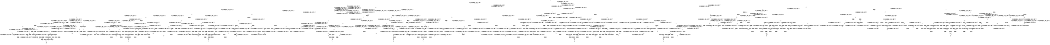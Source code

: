 digraph BCG {
size = "7, 10.5";
center = TRUE;
node [shape = circle];
0 [peripheries = 2];
0 -> 1 [label = "EX !0 !ATOMIC_EXCH_BRANCH (1, +1, TRUE, +0, 2, TRUE) !{}"];
0 -> 2 [label = "EX !2 !ATOMIC_EXCH_BRANCH (1, +0, FALSE, +0, 1, TRUE) !{}"];
0 -> 3 [label = "EX !1 !ATOMIC_EXCH_BRANCH (1, +0, TRUE, +0, 1, TRUE) !{}"];
1 -> 4 [label = "EX !2 !ATOMIC_EXCH_BRANCH (1, +0, FALSE, +0, 1, FALSE) !{0}"];
1 -> 5 [label = "EX !1 !ATOMIC_EXCH_BRANCH (1, +0, TRUE, +0, 1, FALSE) !{0}"];
1 -> 6 [label = "TERMINATE !0"];
2 -> 7 [label = "EX !2 !ATOMIC_EXCH_BRANCH (1, +0, FALSE, +0, 1, TRUE) !{0, 1, 2}"];
2 -> 8 [label = "EX !0 !ATOMIC_EXCH_BRANCH (1, +1, TRUE, +0, 2, TRUE) !{0, 1, 2}"];
2 -> 9 [label = "EX !1 !ATOMIC_EXCH_BRANCH (1, +0, TRUE, +0, 1, TRUE) !{0, 1, 2}"];
2 -> 10 [label = "EX !0 !ATOMIC_EXCH_BRANCH (1, +1, TRUE, +0, 2, TRUE) !{0, 1, 2}"];
3 -> 11 [label = "EX !1 !ATOMIC_EXCH_BRANCH (1, +0, TRUE, +0, 1, TRUE) !{0, 1}"];
3 -> 12 [label = "EX !0 !ATOMIC_EXCH_BRANCH (1, +1, TRUE, +0, 2, TRUE) !{0, 1}"];
3 -> 13 [label = "EX !2 !ATOMIC_EXCH_BRANCH (1, +0, FALSE, +0, 1, TRUE) !{0, 1}"];
3 -> 14 [label = "EX !0 !ATOMIC_EXCH_BRANCH (1, +1, TRUE, +0, 2, TRUE) !{0, 1}"];
4 -> 15 [label = "EX !1 !ATOMIC_EXCH_BRANCH (1, +0, TRUE, +0, 1, FALSE) !{0, 1, 2}"];
4 -> 16 [label = "TERMINATE !0"];
4 -> 17 [label = "TERMINATE !2"];
5 -> 18 [label = "EX !1 !ATOMIC_EXCH_BRANCH (1, +1, TRUE, +0, 3, TRUE) !{0, 1}"];
5 -> 19 [label = "EX !2 !ATOMIC_EXCH_BRANCH (1, +0, FALSE, +0, 1, TRUE) !{0, 1}"];
5 -> 20 [label = "TERMINATE !0"];
6 -> 21 [label = "EX !2 !ATOMIC_EXCH_BRANCH (1, +0, FALSE, +0, 1, FALSE) !{}"];
6 -> 22 [label = "EX !1 !ATOMIC_EXCH_BRANCH (1, +0, TRUE, +0, 1, FALSE) !{}"];
7 -> 7 [label = "EX !2 !ATOMIC_EXCH_BRANCH (1, +0, FALSE, +0, 1, TRUE) !{0, 1, 2}"];
7 -> 8 [label = "EX !0 !ATOMIC_EXCH_BRANCH (1, +1, TRUE, +0, 2, TRUE) !{0, 1, 2}"];
7 -> 9 [label = "EX !1 !ATOMIC_EXCH_BRANCH (1, +0, TRUE, +0, 1, TRUE) !{0, 1, 2}"];
7 -> 10 [label = "EX !0 !ATOMIC_EXCH_BRANCH (1, +1, TRUE, +0, 2, TRUE) !{0, 1, 2}"];
8 -> 23 [label = "EX !2 !ATOMIC_EXCH_BRANCH (1, +0, FALSE, +0, 1, FALSE) !{0, 1, 2}"];
8 -> 24 [label = "EX !1 !ATOMIC_EXCH_BRANCH (1, +0, TRUE, +0, 1, FALSE) !{0, 1, 2}"];
8 -> 25 [label = "TERMINATE !0"];
9 -> 9 [label = "EX !1 !ATOMIC_EXCH_BRANCH (1, +0, TRUE, +0, 1, TRUE) !{0, 1, 2}"];
9 -> 26 [label = "EX !2 !ATOMIC_EXCH_BRANCH (1, +0, FALSE, +0, 1, TRUE) !{0, 1, 2}"];
9 -> 27 [label = "EX !0 !ATOMIC_EXCH_BRANCH (1, +1, TRUE, +0, 2, TRUE) !{0, 1, 2}"];
9 -> 28 [label = "EX !0 !ATOMIC_EXCH_BRANCH (1, +1, TRUE, +0, 2, TRUE) !{0, 1, 2}"];
10 -> 29 [label = "EX !1 !ATOMIC_EXCH_BRANCH (1, +0, TRUE, +0, 1, FALSE) !{0, 1, 2}"];
10 -> 30 [label = "EX !2 !ATOMIC_EXCH_BRANCH (1, +0, FALSE, +0, 1, FALSE) !{0, 1, 2}"];
10 -> 31 [label = "EX !1 !ATOMIC_EXCH_BRANCH (1, +0, TRUE, +0, 1, FALSE) !{0, 1, 2}"];
10 -> 32 [label = "TERMINATE !0"];
11 -> 11 [label = "EX !1 !ATOMIC_EXCH_BRANCH (1, +0, TRUE, +0, 1, TRUE) !{0, 1}"];
11 -> 12 [label = "EX !0 !ATOMIC_EXCH_BRANCH (1, +1, TRUE, +0, 2, TRUE) !{0, 1}"];
11 -> 13 [label = "EX !2 !ATOMIC_EXCH_BRANCH (1, +0, FALSE, +0, 1, TRUE) !{0, 1}"];
11 -> 14 [label = "EX !0 !ATOMIC_EXCH_BRANCH (1, +1, TRUE, +0, 2, TRUE) !{0, 1}"];
12 -> 33 [label = "EX !1 !ATOMIC_EXCH_BRANCH (1, +0, TRUE, +0, 1, FALSE) !{0, 1}"];
12 -> 34 [label = "EX !2 !ATOMIC_EXCH_BRANCH (1, +0, FALSE, +0, 1, FALSE) !{0, 1}"];
12 -> 35 [label = "TERMINATE !0"];
13 -> 9 [label = "EX !1 !ATOMIC_EXCH_BRANCH (1, +0, TRUE, +0, 1, TRUE) !{0, 1, 2}"];
13 -> 26 [label = "EX !2 !ATOMIC_EXCH_BRANCH (1, +0, FALSE, +0, 1, TRUE) !{0, 1, 2}"];
13 -> 27 [label = "EX !0 !ATOMIC_EXCH_BRANCH (1, +1, TRUE, +0, 2, TRUE) !{0, 1, 2}"];
13 -> 28 [label = "EX !0 !ATOMIC_EXCH_BRANCH (1, +1, TRUE, +0, 2, TRUE) !{0, 1, 2}"];
14 -> 36 [label = "EX !1 !ATOMIC_EXCH_BRANCH (1, +0, TRUE, +0, 1, FALSE) !{0, 1}"];
14 -> 37 [label = "EX !1 !ATOMIC_EXCH_BRANCH (1, +0, TRUE, +0, 1, FALSE) !{0, 1}"];
14 -> 38 [label = "EX !2 !ATOMIC_EXCH_BRANCH (1, +0, FALSE, +0, 1, FALSE) !{0, 1}"];
14 -> 39 [label = "TERMINATE !0"];
15 -> 40 [label = "EX !1 !ATOMIC_EXCH_BRANCH (1, +1, TRUE, +0, 3, TRUE) !{0, 1, 2}"];
15 -> 41 [label = "TERMINATE !0"];
15 -> 42 [label = "TERMINATE !2"];
16 -> 43 [label = "EX !1 !ATOMIC_EXCH_BRANCH (1, +0, TRUE, +0, 1, FALSE) !{1, 2}"];
16 -> 44 [label = "TERMINATE !2"];
16 -> 45 [label = "EX !1 !ATOMIC_EXCH_BRANCH (1, +0, TRUE, +0, 1, FALSE) !{1, 2}"];
17 -> 46 [label = "EX !1 !ATOMIC_EXCH_BRANCH (1, +0, TRUE, +0, 1, FALSE) !{0, 1}"];
17 -> 44 [label = "TERMINATE !0"];
18 -> 47 [label = "EX !2 !ATOMIC_EXCH_BRANCH (1, +0, FALSE, +0, 1, FALSE) !{0, 1}"];
18 -> 48 [label = "TERMINATE !0"];
18 -> 49 [label = "TERMINATE !1"];
19 -> 50 [label = "EX !1 !ATOMIC_EXCH_BRANCH (1, +1, TRUE, +0, 3, TRUE) !{0, 1, 2}"];
19 -> 51 [label = "EX !2 !ATOMIC_EXCH_BRANCH (1, +0, FALSE, +0, 1, TRUE) !{0, 1, 2}"];
19 -> 52 [label = "TERMINATE !0"];
20 -> 53 [label = "EX !1 !ATOMIC_EXCH_BRANCH (1, +1, TRUE, +0, 3, TRUE) !{1}"];
20 -> 54 [label = "EX !2 !ATOMIC_EXCH_BRANCH (1, +0, FALSE, +0, 1, TRUE) !{1}"];
20 -> 55 [label = "EX !1 !ATOMIC_EXCH_BRANCH (1, +1, TRUE, +0, 3, TRUE) !{1}"];
21 -> 43 [label = "EX !1 !ATOMIC_EXCH_BRANCH (1, +0, TRUE, +0, 1, FALSE) !{1, 2}"];
21 -> 44 [label = "TERMINATE !2"];
21 -> 45 [label = "EX !1 !ATOMIC_EXCH_BRANCH (1, +0, TRUE, +0, 1, FALSE) !{1, 2}"];
22 -> 53 [label = "EX !1 !ATOMIC_EXCH_BRANCH (1, +1, TRUE, +0, 3, TRUE) !{1}"];
22 -> 54 [label = "EX !2 !ATOMIC_EXCH_BRANCH (1, +0, FALSE, +0, 1, TRUE) !{1}"];
22 -> 55 [label = "EX !1 !ATOMIC_EXCH_BRANCH (1, +1, TRUE, +0, 3, TRUE) !{1}"];
23 -> 15 [label = "EX !1 !ATOMIC_EXCH_BRANCH (1, +0, TRUE, +0, 1, FALSE) !{0, 1, 2}"];
23 -> 16 [label = "TERMINATE !0"];
23 -> 17 [label = "TERMINATE !2"];
24 -> 50 [label = "EX !1 !ATOMIC_EXCH_BRANCH (1, +1, TRUE, +0, 3, TRUE) !{0, 1, 2}"];
24 -> 51 [label = "EX !2 !ATOMIC_EXCH_BRANCH (1, +0, FALSE, +0, 1, TRUE) !{0, 1, 2}"];
24 -> 52 [label = "TERMINATE !0"];
25 -> 56 [label = "EX !2 !ATOMIC_EXCH_BRANCH (1, +0, FALSE, +0, 1, FALSE) !{1, 2}"];
25 -> 57 [label = "EX !1 !ATOMIC_EXCH_BRANCH (1, +0, TRUE, +0, 1, FALSE) !{1, 2}"];
25 -> 58 [label = "EX !1 !ATOMIC_EXCH_BRANCH (1, +0, TRUE, +0, 1, FALSE) !{1, 2}"];
26 -> 9 [label = "EX !1 !ATOMIC_EXCH_BRANCH (1, +0, TRUE, +0, 1, TRUE) !{0, 1, 2}"];
26 -> 26 [label = "EX !2 !ATOMIC_EXCH_BRANCH (1, +0, FALSE, +0, 1, TRUE) !{0, 1, 2}"];
26 -> 27 [label = "EX !0 !ATOMIC_EXCH_BRANCH (1, +1, TRUE, +0, 2, TRUE) !{0, 1, 2}"];
26 -> 28 [label = "EX !0 !ATOMIC_EXCH_BRANCH (1, +1, TRUE, +0, 2, TRUE) !{0, 1, 2}"];
27 -> 24 [label = "EX !1 !ATOMIC_EXCH_BRANCH (1, +0, TRUE, +0, 1, FALSE) !{0, 1, 2}"];
27 -> 59 [label = "EX !2 !ATOMIC_EXCH_BRANCH (1, +0, FALSE, +0, 1, FALSE) !{0, 1, 2}"];
27 -> 60 [label = "TERMINATE !0"];
28 -> 29 [label = "EX !1 !ATOMIC_EXCH_BRANCH (1, +0, TRUE, +0, 1, FALSE) !{0, 1, 2}"];
28 -> 31 [label = "EX !1 !ATOMIC_EXCH_BRANCH (1, +0, TRUE, +0, 1, FALSE) !{0, 1, 2}"];
28 -> 61 [label = "EX !2 !ATOMIC_EXCH_BRANCH (1, +0, FALSE, +0, 1, FALSE) !{0, 1, 2}"];
28 -> 62 [label = "TERMINATE !0"];
29 -> 63 [label = "EX !2 !ATOMIC_EXCH_BRANCH (1, +0, FALSE, +0, 1, TRUE) !{0, 1, 2}"];
29 -> 64 [label = "EX !1 !ATOMIC_EXCH_BRANCH (1, +1, TRUE, +0, 3, TRUE) !{0, 1, 2}"];
29 -> 65 [label = "EX !2 !ATOMIC_EXCH_BRANCH (1, +0, FALSE, +0, 1, TRUE) !{0, 1, 2}"];
29 -> 66 [label = "TERMINATE !0"];
30 -> 67 [label = "EX !1 !ATOMIC_EXCH_BRANCH (1, +0, TRUE, +0, 1, FALSE) !{0, 1, 2}"];
30 -> 68 [label = "EX !1 !ATOMIC_EXCH_BRANCH (1, +0, TRUE, +0, 1, FALSE) !{0, 1, 2}"];
30 -> 69 [label = "TERMINATE !0"];
30 -> 70 [label = "TERMINATE !2"];
31 -> 64 [label = "EX !1 !ATOMIC_EXCH_BRANCH (1, +1, TRUE, +0, 3, TRUE) !{0, 1, 2}"];
31 -> 71 [label = "EX !1 !ATOMIC_EXCH_BRANCH (1, +1, TRUE, +0, 3, TRUE) !{0, 1, 2}"];
31 -> 72 [label = "EX !2 !ATOMIC_EXCH_BRANCH (1, +0, FALSE, +0, 1, TRUE) !{0, 1, 2}"];
31 -> 73 [label = "TERMINATE !0"];
32 -> 74 [label = "EX !2 !ATOMIC_EXCH_BRANCH (1, +0, FALSE, +0, 1, FALSE) !{1, 2}"];
32 -> 75 [label = "EX !1 !ATOMIC_EXCH_BRANCH (1, +0, TRUE, +0, 1, FALSE) !{1, 2}"];
33 -> 18 [label = "EX !1 !ATOMIC_EXCH_BRANCH (1, +1, TRUE, +0, 3, TRUE) !{0, 1}"];
33 -> 19 [label = "EX !2 !ATOMIC_EXCH_BRANCH (1, +0, FALSE, +0, 1, TRUE) !{0, 1}"];
33 -> 20 [label = "TERMINATE !0"];
34 -> 15 [label = "EX !1 !ATOMIC_EXCH_BRANCH (1, +0, TRUE, +0, 1, FALSE) !{0, 1, 2}"];
34 -> 76 [label = "TERMINATE !0"];
34 -> 77 [label = "TERMINATE !2"];
35 -> 78 [label = "EX !1 !ATOMIC_EXCH_BRANCH (1, +0, TRUE, +0, 1, FALSE) !{1}"];
35 -> 79 [label = "EX !2 !ATOMIC_EXCH_BRANCH (1, +0, FALSE, +0, 1, FALSE) !{1}"];
35 -> 80 [label = "EX !1 !ATOMIC_EXCH_BRANCH (1, +0, TRUE, +0, 1, FALSE) !{1}"];
36 -> 81 [label = "EX !1 !ATOMIC_EXCH_BRANCH (1, +1, TRUE, +0, 3, TRUE) !{0, 1}"];
36 -> 82 [label = "EX !2 !ATOMIC_EXCH_BRANCH (1, +0, FALSE, +0, 1, TRUE) !{0, 1}"];
36 -> 83 [label = "TERMINATE !0"];
37 -> 81 [label = "EX !1 !ATOMIC_EXCH_BRANCH (1, +1, TRUE, +0, 3, TRUE) !{0, 1}"];
37 -> 84 [label = "EX !1 !ATOMIC_EXCH_BRANCH (1, +1, TRUE, +0, 3, TRUE) !{0, 1}"];
37 -> 85 [label = "EX !2 !ATOMIC_EXCH_BRANCH (1, +0, FALSE, +0, 1, TRUE) !{0, 1}"];
37 -> 86 [label = "TERMINATE !0"];
38 -> 87 [label = "EX !1 !ATOMIC_EXCH_BRANCH (1, +0, TRUE, +0, 1, FALSE) !{0, 1, 2}"];
38 -> 88 [label = "TERMINATE !0"];
38 -> 89 [label = "TERMINATE !2"];
39 -> 90 [label = "EX !1 !ATOMIC_EXCH_BRANCH (1, +0, TRUE, +0, 1, FALSE) !{1}"];
39 -> 91 [label = "EX !2 !ATOMIC_EXCH_BRANCH (1, +0, FALSE, +0, 1, FALSE) !{1}"];
40 -> 92 [label = "TERMINATE !0"];
40 -> 93 [label = "TERMINATE !2"];
40 -> 94 [label = "TERMINATE !1"];
41 -> 95 [label = "EX !1 !ATOMIC_EXCH_BRANCH (1, +1, TRUE, +0, 3, TRUE) !{1, 2}"];
41 -> 96 [label = "TERMINATE !2"];
41 -> 97 [label = "EX !1 !ATOMIC_EXCH_BRANCH (1, +1, TRUE, +0, 3, TRUE) !{1, 2}"];
42 -> 98 [label = "EX !1 !ATOMIC_EXCH_BRANCH (1, +1, TRUE, +0, 3, TRUE) !{0, 1}"];
42 -> 96 [label = "TERMINATE !0"];
43 -> 95 [label = "EX !1 !ATOMIC_EXCH_BRANCH (1, +1, TRUE, +0, 3, TRUE) !{1, 2}"];
43 -> 96 [label = "TERMINATE !2"];
43 -> 97 [label = "EX !1 !ATOMIC_EXCH_BRANCH (1, +1, TRUE, +0, 3, TRUE) !{1, 2}"];
44 -> 99 [label = "EX !1 !ATOMIC_EXCH_BRANCH (1, +0, TRUE, +0, 1, FALSE) !{1}"];
44 -> 100 [label = "EX !1 !ATOMIC_EXCH_BRANCH (1, +0, TRUE, +0, 1, FALSE) !{1}"];
45 -> 97 [label = "EX !1 !ATOMIC_EXCH_BRANCH (1, +1, TRUE, +0, 3, TRUE) !{1, 2}"];
45 -> 101 [label = "TERMINATE !2"];
46 -> 98 [label = "EX !1 !ATOMIC_EXCH_BRANCH (1, +1, TRUE, +0, 3, TRUE) !{0, 1}"];
46 -> 96 [label = "TERMINATE !0"];
47 -> 92 [label = "TERMINATE !0"];
47 -> 93 [label = "TERMINATE !2"];
47 -> 94 [label = "TERMINATE !1"];
48 -> 102 [label = "EX !2 !ATOMIC_EXCH_BRANCH (1, +0, FALSE, +0, 1, FALSE) !{1}"];
48 -> 103 [label = "TERMINATE !1"];
49 -> 104 [label = "EX !2 !ATOMIC_EXCH_BRANCH (1, +0, FALSE, +0, 1, FALSE) !{0}"];
49 -> 103 [label = "TERMINATE !0"];
50 -> 105 [label = "EX !2 !ATOMIC_EXCH_BRANCH (1, +0, FALSE, +0, 1, FALSE) !{0, 1, 2}"];
50 -> 106 [label = "TERMINATE !0"];
50 -> 107 [label = "TERMINATE !1"];
51 -> 50 [label = "EX !1 !ATOMIC_EXCH_BRANCH (1, +1, TRUE, +0, 3, TRUE) !{0, 1, 2}"];
51 -> 51 [label = "EX !2 !ATOMIC_EXCH_BRANCH (1, +0, FALSE, +0, 1, TRUE) !{0, 1, 2}"];
51 -> 52 [label = "TERMINATE !0"];
52 -> 108 [label = "EX !1 !ATOMIC_EXCH_BRANCH (1, +1, TRUE, +0, 3, TRUE) !{1, 2}"];
52 -> 109 [label = "EX !2 !ATOMIC_EXCH_BRANCH (1, +0, FALSE, +0, 1, TRUE) !{1, 2}"];
52 -> 110 [label = "EX !1 !ATOMIC_EXCH_BRANCH (1, +1, TRUE, +0, 3, TRUE) !{1, 2}"];
53 -> 102 [label = "EX !2 !ATOMIC_EXCH_BRANCH (1, +0, FALSE, +0, 1, FALSE) !{1}"];
53 -> 103 [label = "TERMINATE !1"];
54 -> 108 [label = "EX !1 !ATOMIC_EXCH_BRANCH (1, +1, TRUE, +0, 3, TRUE) !{1, 2}"];
54 -> 109 [label = "EX !2 !ATOMIC_EXCH_BRANCH (1, +0, FALSE, +0, 1, TRUE) !{1, 2}"];
54 -> 110 [label = "EX !1 !ATOMIC_EXCH_BRANCH (1, +1, TRUE, +0, 3, TRUE) !{1, 2}"];
55 -> 111 [label = "EX !2 !ATOMIC_EXCH_BRANCH (1, +0, FALSE, +0, 1, FALSE) !{1}"];
55 -> 112 [label = "TERMINATE !1"];
56 -> 43 [label = "EX !1 !ATOMIC_EXCH_BRANCH (1, +0, TRUE, +0, 1, FALSE) !{1, 2}"];
56 -> 44 [label = "TERMINATE !2"];
56 -> 45 [label = "EX !1 !ATOMIC_EXCH_BRANCH (1, +0, TRUE, +0, 1, FALSE) !{1, 2}"];
57 -> 108 [label = "EX !1 !ATOMIC_EXCH_BRANCH (1, +1, TRUE, +0, 3, TRUE) !{1, 2}"];
57 -> 109 [label = "EX !2 !ATOMIC_EXCH_BRANCH (1, +0, FALSE, +0, 1, TRUE) !{1, 2}"];
57 -> 110 [label = "EX !1 !ATOMIC_EXCH_BRANCH (1, +1, TRUE, +0, 3, TRUE) !{1, 2}"];
58 -> 113 [label = "EX !2 !ATOMIC_EXCH_BRANCH (1, +0, FALSE, +0, 1, TRUE) !{1, 2}"];
58 -> 110 [label = "EX !1 !ATOMIC_EXCH_BRANCH (1, +1, TRUE, +0, 3, TRUE) !{1, 2}"];
58 -> 114 [label = "EX !2 !ATOMIC_EXCH_BRANCH (1, +0, FALSE, +0, 1, TRUE) !{1, 2}"];
59 -> 15 [label = "EX !1 !ATOMIC_EXCH_BRANCH (1, +0, TRUE, +0, 1, FALSE) !{0, 1, 2}"];
59 -> 76 [label = "TERMINATE !0"];
59 -> 77 [label = "TERMINATE !2"];
60 -> 57 [label = "EX !1 !ATOMIC_EXCH_BRANCH (1, +0, TRUE, +0, 1, FALSE) !{1, 2}"];
60 -> 115 [label = "EX !2 !ATOMIC_EXCH_BRANCH (1, +0, FALSE, +0, 1, FALSE) !{1, 2}"];
60 -> 58 [label = "EX !1 !ATOMIC_EXCH_BRANCH (1, +0, TRUE, +0, 1, FALSE) !{1, 2}"];
61 -> 67 [label = "EX !1 !ATOMIC_EXCH_BRANCH (1, +0, TRUE, +0, 1, FALSE) !{0, 1, 2}"];
61 -> 68 [label = "EX !1 !ATOMIC_EXCH_BRANCH (1, +0, TRUE, +0, 1, FALSE) !{0, 1, 2}"];
61 -> 116 [label = "TERMINATE !0"];
61 -> 117 [label = "TERMINATE !2"];
62 -> 75 [label = "EX !1 !ATOMIC_EXCH_BRANCH (1, +0, TRUE, +0, 1, FALSE) !{1, 2}"];
62 -> 118 [label = "EX !2 !ATOMIC_EXCH_BRANCH (1, +0, FALSE, +0, 1, FALSE) !{1, 2}"];
63 -> 119 [label = "EX !1 !ATOMIC_EXCH_BRANCH (1, +1, TRUE, +0, 3, TRUE) !{0, 1, 2}"];
63 -> 63 [label = "EX !2 !ATOMIC_EXCH_BRANCH (1, +0, FALSE, +0, 1, TRUE) !{0, 1, 2}"];
63 -> 120 [label = "TERMINATE !0"];
64 -> 121 [label = "EX !2 !ATOMIC_EXCH_BRANCH (1, +0, FALSE, +0, 1, FALSE) !{0, 1, 2}"];
64 -> 122 [label = "EX !2 !ATOMIC_EXCH_BRANCH (1, +0, FALSE, +0, 1, FALSE) !{0, 1, 2}"];
64 -> 123 [label = "TERMINATE !0"];
64 -> 124 [label = "TERMINATE !1"];
65 -> 63 [label = "EX !2 !ATOMIC_EXCH_BRANCH (1, +0, FALSE, +0, 1, TRUE) !{0, 1, 2}"];
65 -> 64 [label = "EX !1 !ATOMIC_EXCH_BRANCH (1, +1, TRUE, +0, 3, TRUE) !{0, 1, 2}"];
65 -> 65 [label = "EX !2 !ATOMIC_EXCH_BRANCH (1, +0, FALSE, +0, 1, TRUE) !{0, 1, 2}"];
65 -> 66 [label = "TERMINATE !0"];
66 -> 125 [label = "EX !1 !ATOMIC_EXCH_BRANCH (1, +1, TRUE, +0, 3, TRUE) !{1, 2}"];
66 -> 126 [label = "EX !2 !ATOMIC_EXCH_BRANCH (1, +0, FALSE, +0, 1, TRUE) !{1, 2}"];
67 -> 127 [label = "EX !1 !ATOMIC_EXCH_BRANCH (1, +1, TRUE, +0, 3, TRUE) !{0, 1, 2}"];
67 -> 128 [label = "TERMINATE !0"];
67 -> 129 [label = "TERMINATE !2"];
68 -> 127 [label = "EX !1 !ATOMIC_EXCH_BRANCH (1, +1, TRUE, +0, 3, TRUE) !{0, 1, 2}"];
68 -> 130 [label = "EX !1 !ATOMIC_EXCH_BRANCH (1, +1, TRUE, +0, 3, TRUE) !{0, 1, 2}"];
68 -> 131 [label = "TERMINATE !0"];
68 -> 132 [label = "TERMINATE !2"];
69 -> 133 [label = "EX !1 !ATOMIC_EXCH_BRANCH (1, +0, TRUE, +0, 1, FALSE) !{1, 2}"];
69 -> 134 [label = "TERMINATE !2"];
70 -> 135 [label = "EX !1 !ATOMIC_EXCH_BRANCH (1, +0, TRUE, +0, 1, FALSE) !{0, 1}"];
70 -> 134 [label = "TERMINATE !0"];
71 -> 136 [label = "EX !2 !ATOMIC_EXCH_BRANCH (1, +0, FALSE, +0, 1, FALSE) !{0, 1, 2}"];
71 -> 137 [label = "TERMINATE !0"];
71 -> 138 [label = "TERMINATE !1"];
72 -> 64 [label = "EX !1 !ATOMIC_EXCH_BRANCH (1, +1, TRUE, +0, 3, TRUE) !{0, 1, 2}"];
72 -> 71 [label = "EX !1 !ATOMIC_EXCH_BRANCH (1, +1, TRUE, +0, 3, TRUE) !{0, 1, 2}"];
72 -> 72 [label = "EX !2 !ATOMIC_EXCH_BRANCH (1, +0, FALSE, +0, 1, TRUE) !{0, 1, 2}"];
72 -> 73 [label = "TERMINATE !0"];
73 -> 139 [label = "EX !1 !ATOMIC_EXCH_BRANCH (1, +1, TRUE, +0, 3, TRUE) !{1, 2}"];
73 -> 140 [label = "EX !2 !ATOMIC_EXCH_BRANCH (1, +0, FALSE, +0, 1, TRUE) !{1, 2}"];
74 -> 133 [label = "EX !1 !ATOMIC_EXCH_BRANCH (1, +0, TRUE, +0, 1, FALSE) !{1, 2}"];
74 -> 134 [label = "TERMINATE !2"];
75 -> 139 [label = "EX !1 !ATOMIC_EXCH_BRANCH (1, +1, TRUE, +0, 3, TRUE) !{1, 2}"];
75 -> 140 [label = "EX !2 !ATOMIC_EXCH_BRANCH (1, +0, FALSE, +0, 1, TRUE) !{1, 2}"];
76 -> 43 [label = "EX !1 !ATOMIC_EXCH_BRANCH (1, +0, TRUE, +0, 1, FALSE) !{1, 2}"];
76 -> 141 [label = "TERMINATE !2"];
76 -> 45 [label = "EX !1 !ATOMIC_EXCH_BRANCH (1, +0, TRUE, +0, 1, FALSE) !{1, 2}"];
77 -> 46 [label = "EX !1 !ATOMIC_EXCH_BRANCH (1, +0, TRUE, +0, 1, FALSE) !{0, 1}"];
77 -> 141 [label = "TERMINATE !0"];
78 -> 53 [label = "EX !1 !ATOMIC_EXCH_BRANCH (1, +1, TRUE, +0, 3, TRUE) !{1}"];
78 -> 54 [label = "EX !2 !ATOMIC_EXCH_BRANCH (1, +0, FALSE, +0, 1, TRUE) !{1}"];
78 -> 55 [label = "EX !1 !ATOMIC_EXCH_BRANCH (1, +1, TRUE, +0, 3, TRUE) !{1}"];
79 -> 43 [label = "EX !1 !ATOMIC_EXCH_BRANCH (1, +0, TRUE, +0, 1, FALSE) !{1, 2}"];
79 -> 141 [label = "TERMINATE !2"];
79 -> 45 [label = "EX !1 !ATOMIC_EXCH_BRANCH (1, +0, TRUE, +0, 1, FALSE) !{1, 2}"];
80 -> 142 [label = "EX !2 !ATOMIC_EXCH_BRANCH (1, +0, FALSE, +0, 1, TRUE) !{1}"];
80 -> 55 [label = "EX !1 !ATOMIC_EXCH_BRANCH (1, +1, TRUE, +0, 3, TRUE) !{1}"];
81 -> 143 [label = "EX !2 !ATOMIC_EXCH_BRANCH (1, +0, FALSE, +0, 1, FALSE) !{0, 1}"];
81 -> 144 [label = "TERMINATE !0"];
81 -> 145 [label = "TERMINATE !1"];
82 -> 146 [label = "EX !1 !ATOMIC_EXCH_BRANCH (1, +1, TRUE, +0, 3, TRUE) !{0, 1, 2}"];
82 -> 147 [label = "EX !2 !ATOMIC_EXCH_BRANCH (1, +0, FALSE, +0, 1, TRUE) !{0, 1, 2}"];
82 -> 148 [label = "TERMINATE !0"];
83 -> 149 [label = "EX !1 !ATOMIC_EXCH_BRANCH (1, +1, TRUE, +0, 3, TRUE) !{1}"];
83 -> 150 [label = "EX !2 !ATOMIC_EXCH_BRANCH (1, +0, FALSE, +0, 1, TRUE) !{1}"];
84 -> 151 [label = "EX !2 !ATOMIC_EXCH_BRANCH (1, +0, FALSE, +0, 1, FALSE) !{0, 1}"];
84 -> 152 [label = "TERMINATE !0"];
84 -> 153 [label = "TERMINATE !1"];
85 -> 154 [label = "EX !1 !ATOMIC_EXCH_BRANCH (1, +1, TRUE, +0, 3, TRUE) !{0, 1, 2}"];
85 -> 155 [label = "EX !2 !ATOMIC_EXCH_BRANCH (1, +0, FALSE, +0, 1, TRUE) !{0, 1, 2}"];
85 -> 156 [label = "TERMINATE !0"];
86 -> 157 [label = "EX !1 !ATOMIC_EXCH_BRANCH (1, +1, TRUE, +0, 3, TRUE) !{1}"];
86 -> 158 [label = "EX !2 !ATOMIC_EXCH_BRANCH (1, +0, FALSE, +0, 1, TRUE) !{1}"];
87 -> 159 [label = "EX !1 !ATOMIC_EXCH_BRANCH (1, +1, TRUE, +0, 3, TRUE) !{0, 1, 2}"];
87 -> 160 [label = "TERMINATE !0"];
87 -> 161 [label = "TERMINATE !2"];
88 -> 162 [label = "EX !1 !ATOMIC_EXCH_BRANCH (1, +0, TRUE, +0, 1, FALSE) !{1, 2}"];
88 -> 163 [label = "TERMINATE !2"];
89 -> 164 [label = "EX !1 !ATOMIC_EXCH_BRANCH (1, +0, TRUE, +0, 1, FALSE) !{0, 1}"];
89 -> 165 [label = "EX !1 !ATOMIC_EXCH_BRANCH (1, +0, TRUE, +0, 1, FALSE) !{0, 1}"];
89 -> 163 [label = "TERMINATE !0"];
90 -> 157 [label = "EX !1 !ATOMIC_EXCH_BRANCH (1, +1, TRUE, +0, 3, TRUE) !{1}"];
90 -> 158 [label = "EX !2 !ATOMIC_EXCH_BRANCH (1, +0, FALSE, +0, 1, TRUE) !{1}"];
91 -> 162 [label = "EX !1 !ATOMIC_EXCH_BRANCH (1, +0, TRUE, +0, 1, FALSE) !{1, 2}"];
91 -> 163 [label = "TERMINATE !2"];
92 -> 166 [label = "TERMINATE !2"];
92 -> 167 [label = "TERMINATE !1"];
93 -> 166 [label = "TERMINATE !0"];
93 -> 168 [label = "TERMINATE !1"];
94 -> 167 [label = "TERMINATE !0"];
94 -> 168 [label = "TERMINATE !2"];
95 -> 166 [label = "TERMINATE !2"];
95 -> 167 [label = "TERMINATE !1"];
96 -> 169 [label = "EX !1 !ATOMIC_EXCH_BRANCH (1, +1, TRUE, +0, 3, TRUE) !{1}"];
96 -> 170 [label = "EX !1 !ATOMIC_EXCH_BRANCH (1, +1, TRUE, +0, 3, TRUE) !{1}"];
97 -> 171 [label = "TERMINATE !2"];
97 -> 172 [label = "TERMINATE !1"];
98 -> 166 [label = "TERMINATE !0"];
98 -> 168 [label = "TERMINATE !1"];
99 -> 169 [label = "EX !1 !ATOMIC_EXCH_BRANCH (1, +1, TRUE, +0, 3, TRUE) !{1}"];
99 -> 170 [label = "EX !1 !ATOMIC_EXCH_BRANCH (1, +1, TRUE, +0, 3, TRUE) !{1}"];
100 -> 170 [label = "EX !1 !ATOMIC_EXCH_BRANCH (1, +1, TRUE, +0, 3, TRUE) !{1}"];
101 -> 173 [label = "EX !1 !ATOMIC_EXCH_BRANCH (1, +1, TRUE, +0, 3, TRUE) !{1}"];
102 -> 166 [label = "TERMINATE !2"];
102 -> 167 [label = "TERMINATE !1"];
103 -> 174 [label = "EX !2 !ATOMIC_EXCH_BRANCH (1, +0, FALSE, +0, 1, FALSE) !{}"];
104 -> 167 [label = "TERMINATE !0"];
104 -> 168 [label = "TERMINATE !2"];
105 -> 92 [label = "TERMINATE !0"];
105 -> 93 [label = "TERMINATE !2"];
105 -> 94 [label = "TERMINATE !1"];
106 -> 175 [label = "EX !2 !ATOMIC_EXCH_BRANCH (1, +0, FALSE, +0, 1, FALSE) !{1, 2}"];
106 -> 176 [label = "TERMINATE !1"];
107 -> 177 [label = "EX !2 !ATOMIC_EXCH_BRANCH (1, +0, FALSE, +0, 1, FALSE) !{0, 2}"];
107 -> 176 [label = "TERMINATE !0"];
108 -> 175 [label = "EX !2 !ATOMIC_EXCH_BRANCH (1, +0, FALSE, +0, 1, FALSE) !{1, 2}"];
108 -> 176 [label = "TERMINATE !1"];
109 -> 108 [label = "EX !1 !ATOMIC_EXCH_BRANCH (1, +1, TRUE, +0, 3, TRUE) !{1, 2}"];
109 -> 109 [label = "EX !2 !ATOMIC_EXCH_BRANCH (1, +0, FALSE, +0, 1, TRUE) !{1, 2}"];
109 -> 110 [label = "EX !1 !ATOMIC_EXCH_BRANCH (1, +1, TRUE, +0, 3, TRUE) !{1, 2}"];
110 -> 178 [label = "EX !2 !ATOMIC_EXCH_BRANCH (1, +0, FALSE, +0, 1, FALSE) !{1, 2}"];
110 -> 179 [label = "EX !2 !ATOMIC_EXCH_BRANCH (1, +0, FALSE, +0, 1, FALSE) !{1, 2}"];
110 -> 180 [label = "TERMINATE !1"];
111 -> 181 [label = "TERMINATE !2"];
111 -> 182 [label = "TERMINATE !1"];
112 -> 183 [label = "EX !2 !ATOMIC_EXCH_BRANCH (1, +0, FALSE, +0, 1, FALSE) !{}"];
113 -> 184 [label = "EX !1 !ATOMIC_EXCH_BRANCH (1, +1, TRUE, +0, 3, TRUE) !{1, 2}"];
113 -> 113 [label = "EX !2 !ATOMIC_EXCH_BRANCH (1, +0, FALSE, +0, 1, TRUE) !{1, 2}"];
113 -> 110 [label = "EX !1 !ATOMIC_EXCH_BRANCH (1, +1, TRUE, +0, 3, TRUE) !{1, 2}"];
114 -> 113 [label = "EX !2 !ATOMIC_EXCH_BRANCH (1, +0, FALSE, +0, 1, TRUE) !{1, 2}"];
114 -> 110 [label = "EX !1 !ATOMIC_EXCH_BRANCH (1, +1, TRUE, +0, 3, TRUE) !{1, 2}"];
114 -> 114 [label = "EX !2 !ATOMIC_EXCH_BRANCH (1, +0, FALSE, +0, 1, TRUE) !{1, 2}"];
115 -> 43 [label = "EX !1 !ATOMIC_EXCH_BRANCH (1, +0, TRUE, +0, 1, FALSE) !{1, 2}"];
115 -> 141 [label = "TERMINATE !2"];
115 -> 45 [label = "EX !1 !ATOMIC_EXCH_BRANCH (1, +0, TRUE, +0, 1, FALSE) !{1, 2}"];
116 -> 133 [label = "EX !1 !ATOMIC_EXCH_BRANCH (1, +0, TRUE, +0, 1, FALSE) !{1, 2}"];
116 -> 185 [label = "TERMINATE !2"];
117 -> 135 [label = "EX !1 !ATOMIC_EXCH_BRANCH (1, +0, TRUE, +0, 1, FALSE) !{0, 1}"];
117 -> 185 [label = "TERMINATE !0"];
118 -> 133 [label = "EX !1 !ATOMIC_EXCH_BRANCH (1, +0, TRUE, +0, 1, FALSE) !{1, 2}"];
118 -> 185 [label = "TERMINATE !2"];
119 -> 121 [label = "EX !2 !ATOMIC_EXCH_BRANCH (1, +0, FALSE, +0, 1, FALSE) !{0, 1, 2}"];
119 -> 186 [label = "TERMINATE !0"];
119 -> 187 [label = "TERMINATE !1"];
120 -> 188 [label = "EX !1 !ATOMIC_EXCH_BRANCH (1, +1, TRUE, +0, 3, TRUE) !{1, 2}"];
120 -> 189 [label = "EX !2 !ATOMIC_EXCH_BRANCH (1, +0, FALSE, +0, 1, TRUE) !{1, 2}"];
121 -> 190 [label = "TERMINATE !0"];
121 -> 191 [label = "TERMINATE !2"];
121 -> 192 [label = "TERMINATE !1"];
122 -> 193 [label = "TERMINATE !0"];
122 -> 194 [label = "TERMINATE !2"];
122 -> 195 [label = "TERMINATE !1"];
123 -> 196 [label = "EX !2 !ATOMIC_EXCH_BRANCH (1, +0, FALSE, +0, 1, FALSE) !{1, 2}"];
123 -> 197 [label = "TERMINATE !1"];
124 -> 198 [label = "EX !2 !ATOMIC_EXCH_BRANCH (1, +0, FALSE, +0, 1, FALSE) !{0, 2}"];
124 -> 197 [label = "TERMINATE !0"];
125 -> 196 [label = "EX !2 !ATOMIC_EXCH_BRANCH (1, +0, FALSE, +0, 1, FALSE) !{1, 2}"];
125 -> 197 [label = "TERMINATE !1"];
126 -> 125 [label = "EX !1 !ATOMIC_EXCH_BRANCH (1, +1, TRUE, +0, 3, TRUE) !{1, 2}"];
126 -> 126 [label = "EX !2 !ATOMIC_EXCH_BRANCH (1, +0, FALSE, +0, 1, TRUE) !{1, 2}"];
127 -> 193 [label = "TERMINATE !0"];
127 -> 194 [label = "TERMINATE !2"];
127 -> 195 [label = "TERMINATE !1"];
128 -> 199 [label = "EX !1 !ATOMIC_EXCH_BRANCH (1, +1, TRUE, +0, 3, TRUE) !{1, 2}"];
128 -> 200 [label = "TERMINATE !2"];
129 -> 201 [label = "EX !1 !ATOMIC_EXCH_BRANCH (1, +1, TRUE, +0, 3, TRUE) !{0, 1}"];
129 -> 200 [label = "TERMINATE !0"];
130 -> 202 [label = "TERMINATE !0"];
130 -> 203 [label = "TERMINATE !2"];
130 -> 204 [label = "TERMINATE !1"];
131 -> 205 [label = "EX !1 !ATOMIC_EXCH_BRANCH (1, +1, TRUE, +0, 3, TRUE) !{1, 2}"];
131 -> 206 [label = "TERMINATE !2"];
132 -> 207 [label = "EX !1 !ATOMIC_EXCH_BRANCH (1, +1, TRUE, +0, 3, TRUE) !{0, 1}"];
132 -> 206 [label = "TERMINATE !0"];
133 -> 205 [label = "EX !1 !ATOMIC_EXCH_BRANCH (1, +1, TRUE, +0, 3, TRUE) !{1, 2}"];
133 -> 206 [label = "TERMINATE !2"];
134 -> 208 [label = "EX !1 !ATOMIC_EXCH_BRANCH (1, +0, TRUE, +0, 1, FALSE) !{1}"];
135 -> 207 [label = "EX !1 !ATOMIC_EXCH_BRANCH (1, +1, TRUE, +0, 3, TRUE) !{0, 1}"];
135 -> 206 [label = "TERMINATE !0"];
136 -> 202 [label = "TERMINATE !0"];
136 -> 203 [label = "TERMINATE !2"];
136 -> 204 [label = "TERMINATE !1"];
137 -> 209 [label = "EX !2 !ATOMIC_EXCH_BRANCH (1, +0, FALSE, +0, 1, FALSE) !{1, 2}"];
137 -> 210 [label = "TERMINATE !1"];
138 -> 211 [label = "EX !2 !ATOMIC_EXCH_BRANCH (1, +0, FALSE, +0, 1, FALSE) !{0, 2}"];
138 -> 210 [label = "TERMINATE !0"];
139 -> 209 [label = "EX !2 !ATOMIC_EXCH_BRANCH (1, +0, FALSE, +0, 1, FALSE) !{1, 2}"];
139 -> 210 [label = "TERMINATE !1"];
140 -> 139 [label = "EX !1 !ATOMIC_EXCH_BRANCH (1, +1, TRUE, +0, 3, TRUE) !{1, 2}"];
140 -> 140 [label = "EX !2 !ATOMIC_EXCH_BRANCH (1, +0, FALSE, +0, 1, TRUE) !{1, 2}"];
141 -> 99 [label = "EX !1 !ATOMIC_EXCH_BRANCH (1, +0, TRUE, +0, 1, FALSE) !{1}"];
141 -> 100 [label = "EX !1 !ATOMIC_EXCH_BRANCH (1, +0, TRUE, +0, 1, FALSE) !{1}"];
142 -> 212 [label = "EX !1 !ATOMIC_EXCH_BRANCH (1, +1, TRUE, +0, 3, TRUE) !{1, 2}"];
142 -> 213 [label = "EX !2 !ATOMIC_EXCH_BRANCH (1, +0, FALSE, +0, 1, TRUE) !{1, 2}"];
143 -> 214 [label = "TERMINATE !0"];
143 -> 215 [label = "TERMINATE !2"];
143 -> 216 [label = "TERMINATE !1"];
144 -> 217 [label = "EX !2 !ATOMIC_EXCH_BRANCH (1, +0, FALSE, +0, 1, FALSE) !{1}"];
144 -> 218 [label = "TERMINATE !1"];
145 -> 219 [label = "EX !2 !ATOMIC_EXCH_BRANCH (1, +0, FALSE, +0, 1, FALSE) !{0}"];
145 -> 218 [label = "TERMINATE !0"];
146 -> 220 [label = "EX !2 !ATOMIC_EXCH_BRANCH (1, +0, FALSE, +0, 1, FALSE) !{0, 1, 2}"];
146 -> 221 [label = "TERMINATE !0"];
146 -> 222 [label = "TERMINATE !1"];
147 -> 146 [label = "EX !1 !ATOMIC_EXCH_BRANCH (1, +1, TRUE, +0, 3, TRUE) !{0, 1, 2}"];
147 -> 147 [label = "EX !2 !ATOMIC_EXCH_BRANCH (1, +0, FALSE, +0, 1, TRUE) !{0, 1, 2}"];
147 -> 148 [label = "TERMINATE !0"];
148 -> 223 [label = "EX !1 !ATOMIC_EXCH_BRANCH (1, +1, TRUE, +0, 3, TRUE) !{1, 2}"];
148 -> 224 [label = "EX !2 !ATOMIC_EXCH_BRANCH (1, +0, FALSE, +0, 1, TRUE) !{1, 2}"];
149 -> 217 [label = "EX !2 !ATOMIC_EXCH_BRANCH (1, +0, FALSE, +0, 1, FALSE) !{1}"];
149 -> 218 [label = "TERMINATE !1"];
150 -> 223 [label = "EX !1 !ATOMIC_EXCH_BRANCH (1, +1, TRUE, +0, 3, TRUE) !{1, 2}"];
150 -> 224 [label = "EX !2 !ATOMIC_EXCH_BRANCH (1, +0, FALSE, +0, 1, TRUE) !{1, 2}"];
151 -> 225 [label = "TERMINATE !0"];
151 -> 226 [label = "TERMINATE !2"];
151 -> 227 [label = "TERMINATE !1"];
152 -> 228 [label = "EX !2 !ATOMIC_EXCH_BRANCH (1, +0, FALSE, +0, 1, FALSE) !{1}"];
152 -> 229 [label = "TERMINATE !1"];
153 -> 230 [label = "EX !2 !ATOMIC_EXCH_BRANCH (1, +0, FALSE, +0, 1, FALSE) !{0}"];
153 -> 229 [label = "TERMINATE !0"];
154 -> 231 [label = "EX !2 !ATOMIC_EXCH_BRANCH (1, +0, FALSE, +0, 1, FALSE) !{0, 1, 2}"];
154 -> 232 [label = "TERMINATE !0"];
154 -> 233 [label = "TERMINATE !1"];
155 -> 154 [label = "EX !1 !ATOMIC_EXCH_BRANCH (1, +1, TRUE, +0, 3, TRUE) !{0, 1, 2}"];
155 -> 155 [label = "EX !2 !ATOMIC_EXCH_BRANCH (1, +0, FALSE, +0, 1, TRUE) !{0, 1, 2}"];
155 -> 156 [label = "TERMINATE !0"];
156 -> 234 [label = "EX !1 !ATOMIC_EXCH_BRANCH (1, +1, TRUE, +0, 3, TRUE) !{1, 2}"];
156 -> 235 [label = "EX !2 !ATOMIC_EXCH_BRANCH (1, +0, FALSE, +0, 1, TRUE) !{1, 2}"];
157 -> 228 [label = "EX !2 !ATOMIC_EXCH_BRANCH (1, +0, FALSE, +0, 1, FALSE) !{1}"];
157 -> 229 [label = "TERMINATE !1"];
158 -> 234 [label = "EX !1 !ATOMIC_EXCH_BRANCH (1, +1, TRUE, +0, 3, TRUE) !{1, 2}"];
158 -> 235 [label = "EX !2 !ATOMIC_EXCH_BRANCH (1, +0, FALSE, +0, 1, TRUE) !{1, 2}"];
159 -> 225 [label = "TERMINATE !0"];
159 -> 226 [label = "TERMINATE !2"];
159 -> 227 [label = "TERMINATE !1"];
160 -> 236 [label = "EX !1 !ATOMIC_EXCH_BRANCH (1, +1, TRUE, +0, 3, TRUE) !{1, 2}"];
160 -> 237 [label = "TERMINATE !2"];
161 -> 238 [label = "EX !1 !ATOMIC_EXCH_BRANCH (1, +1, TRUE, +0, 3, TRUE) !{0, 1}"];
161 -> 239 [label = "EX !1 !ATOMIC_EXCH_BRANCH (1, +1, TRUE, +0, 3, TRUE) !{0, 1}"];
161 -> 237 [label = "TERMINATE !0"];
162 -> 236 [label = "EX !1 !ATOMIC_EXCH_BRANCH (1, +1, TRUE, +0, 3, TRUE) !{1, 2}"];
162 -> 237 [label = "TERMINATE !2"];
163 -> 240 [label = "EX !1 !ATOMIC_EXCH_BRANCH (1, +0, TRUE, +0, 1, FALSE) !{1}"];
164 -> 238 [label = "EX !1 !ATOMIC_EXCH_BRANCH (1, +1, TRUE, +0, 3, TRUE) !{0, 1}"];
164 -> 241 [label = "TERMINATE !0"];
165 -> 238 [label = "EX !1 !ATOMIC_EXCH_BRANCH (1, +1, TRUE, +0, 3, TRUE) !{0, 1}"];
165 -> 239 [label = "EX !1 !ATOMIC_EXCH_BRANCH (1, +1, TRUE, +0, 3, TRUE) !{0, 1}"];
165 -> 237 [label = "TERMINATE !0"];
166 -> 242 [label = "TERMINATE !1"];
167 -> 242 [label = "TERMINATE !2"];
168 -> 242 [label = "TERMINATE !0"];
169 -> 242 [label = "TERMINATE !1"];
170 -> 243 [label = "TERMINATE !1"];
171 -> 244 [label = "TERMINATE !1"];
172 -> 244 [label = "TERMINATE !2"];
173 -> 244 [label = "TERMINATE !1"];
174 -> 242 [label = "TERMINATE !2"];
175 -> 166 [label = "TERMINATE !2"];
175 -> 167 [label = "TERMINATE !1"];
176 -> 245 [label = "EX !2 !ATOMIC_EXCH_BRANCH (1, +0, FALSE, +0, 1, FALSE) !{2}"];
176 -> 246 [label = "EX !2 !ATOMIC_EXCH_BRANCH (1, +0, FALSE, +0, 1, FALSE) !{2}"];
177 -> 167 [label = "TERMINATE !0"];
177 -> 168 [label = "TERMINATE !2"];
178 -> 247 [label = "TERMINATE !2"];
178 -> 248 [label = "TERMINATE !1"];
179 -> 171 [label = "TERMINATE !2"];
179 -> 172 [label = "TERMINATE !1"];
180 -> 249 [label = "EX !2 !ATOMIC_EXCH_BRANCH (1, +0, FALSE, +0, 1, FALSE) !{2}"];
181 -> 243 [label = "TERMINATE !1"];
182 -> 243 [label = "TERMINATE !2"];
183 -> 243 [label = "TERMINATE !2"];
184 -> 178 [label = "EX !2 !ATOMIC_EXCH_BRANCH (1, +0, FALSE, +0, 1, FALSE) !{1, 2}"];
184 -> 250 [label = "TERMINATE !1"];
185 -> 208 [label = "EX !1 !ATOMIC_EXCH_BRANCH (1, +0, TRUE, +0, 1, FALSE) !{1}"];
186 -> 251 [label = "EX !2 !ATOMIC_EXCH_BRANCH (1, +0, FALSE, +0, 1, FALSE) !{1, 2}"];
186 -> 252 [label = "TERMINATE !1"];
187 -> 253 [label = "EX !2 !ATOMIC_EXCH_BRANCH (1, +0, FALSE, +0, 1, FALSE) !{0, 2}"];
187 -> 252 [label = "TERMINATE !0"];
188 -> 251 [label = "EX !2 !ATOMIC_EXCH_BRANCH (1, +0, FALSE, +0, 1, FALSE) !{1, 2}"];
188 -> 252 [label = "TERMINATE !1"];
189 -> 188 [label = "EX !1 !ATOMIC_EXCH_BRANCH (1, +1, TRUE, +0, 3, TRUE) !{1, 2}"];
189 -> 189 [label = "EX !2 !ATOMIC_EXCH_BRANCH (1, +0, FALSE, +0, 1, TRUE) !{1, 2}"];
190 -> 254 [label = "TERMINATE !2"];
190 -> 255 [label = "TERMINATE !1"];
191 -> 254 [label = "TERMINATE !0"];
191 -> 256 [label = "TERMINATE !1"];
192 -> 255 [label = "TERMINATE !0"];
192 -> 256 [label = "TERMINATE !2"];
193 -> 257 [label = "TERMINATE !2"];
193 -> 258 [label = "TERMINATE !1"];
194 -> 257 [label = "TERMINATE !0"];
194 -> 259 [label = "TERMINATE !1"];
195 -> 258 [label = "TERMINATE !0"];
195 -> 259 [label = "TERMINATE !2"];
196 -> 257 [label = "TERMINATE !2"];
196 -> 258 [label = "TERMINATE !1"];
197 -> 260 [label = "EX !2 !ATOMIC_EXCH_BRANCH (1, +0, FALSE, +0, 1, FALSE) !{2}"];
198 -> 258 [label = "TERMINATE !0"];
198 -> 259 [label = "TERMINATE !2"];
199 -> 257 [label = "TERMINATE !2"];
199 -> 258 [label = "TERMINATE !1"];
200 -> 261 [label = "EX !1 !ATOMIC_EXCH_BRANCH (1, +1, TRUE, +0, 3, TRUE) !{1}"];
201 -> 257 [label = "TERMINATE !0"];
201 -> 259 [label = "TERMINATE !1"];
202 -> 262 [label = "TERMINATE !2"];
202 -> 263 [label = "TERMINATE !1"];
203 -> 262 [label = "TERMINATE !0"];
203 -> 264 [label = "TERMINATE !1"];
204 -> 263 [label = "TERMINATE !0"];
204 -> 264 [label = "TERMINATE !2"];
205 -> 262 [label = "TERMINATE !2"];
205 -> 263 [label = "TERMINATE !1"];
206 -> 265 [label = "EX !1 !ATOMIC_EXCH_BRANCH (1, +1, TRUE, +0, 3, TRUE) !{1}"];
207 -> 262 [label = "TERMINATE !0"];
207 -> 264 [label = "TERMINATE !1"];
208 -> 265 [label = "EX !1 !ATOMIC_EXCH_BRANCH (1, +1, TRUE, +0, 3, TRUE) !{1}"];
209 -> 262 [label = "TERMINATE !2"];
209 -> 263 [label = "TERMINATE !1"];
210 -> 266 [label = "EX !2 !ATOMIC_EXCH_BRANCH (1, +0, FALSE, +0, 1, FALSE) !{2}"];
211 -> 263 [label = "TERMINATE !0"];
211 -> 264 [label = "TERMINATE !2"];
212 -> 267 [label = "EX !2 !ATOMIC_EXCH_BRANCH (1, +0, FALSE, +0, 1, FALSE) !{1, 2}"];
212 -> 268 [label = "TERMINATE !1"];
213 -> 212 [label = "EX !1 !ATOMIC_EXCH_BRANCH (1, +1, TRUE, +0, 3, TRUE) !{1, 2}"];
213 -> 213 [label = "EX !2 !ATOMIC_EXCH_BRANCH (1, +0, FALSE, +0, 1, TRUE) !{1, 2}"];
214 -> 269 [label = "TERMINATE !2"];
214 -> 270 [label = "TERMINATE !1"];
215 -> 269 [label = "TERMINATE !0"];
215 -> 271 [label = "TERMINATE !1"];
216 -> 270 [label = "TERMINATE !0"];
216 -> 271 [label = "TERMINATE !2"];
217 -> 269 [label = "TERMINATE !2"];
217 -> 270 [label = "TERMINATE !1"];
218 -> 272 [label = "EX !2 !ATOMIC_EXCH_BRANCH (1, +0, FALSE, +0, 1, FALSE) !{}"];
219 -> 270 [label = "TERMINATE !0"];
219 -> 271 [label = "TERMINATE !2"];
220 -> 214 [label = "TERMINATE !0"];
220 -> 215 [label = "TERMINATE !2"];
220 -> 216 [label = "TERMINATE !1"];
221 -> 273 [label = "EX !2 !ATOMIC_EXCH_BRANCH (1, +0, FALSE, +0, 1, FALSE) !{1, 2}"];
221 -> 274 [label = "TERMINATE !1"];
222 -> 275 [label = "EX !2 !ATOMIC_EXCH_BRANCH (1, +0, FALSE, +0, 1, FALSE) !{0, 2}"];
222 -> 274 [label = "TERMINATE !0"];
223 -> 273 [label = "EX !2 !ATOMIC_EXCH_BRANCH (1, +0, FALSE, +0, 1, FALSE) !{1, 2}"];
223 -> 274 [label = "TERMINATE !1"];
224 -> 223 [label = "EX !1 !ATOMIC_EXCH_BRANCH (1, +1, TRUE, +0, 3, TRUE) !{1, 2}"];
224 -> 224 [label = "EX !2 !ATOMIC_EXCH_BRANCH (1, +0, FALSE, +0, 1, TRUE) !{1, 2}"];
225 -> 276 [label = "TERMINATE !2"];
225 -> 277 [label = "TERMINATE !1"];
226 -> 276 [label = "TERMINATE !0"];
226 -> 278 [label = "TERMINATE !1"];
227 -> 277 [label = "TERMINATE !0"];
227 -> 278 [label = "TERMINATE !2"];
228 -> 276 [label = "TERMINATE !2"];
228 -> 277 [label = "TERMINATE !1"];
229 -> 279 [label = "EX !2 !ATOMIC_EXCH_BRANCH (1, +0, FALSE, +0, 1, FALSE) !{}"];
230 -> 277 [label = "TERMINATE !0"];
230 -> 278 [label = "TERMINATE !2"];
231 -> 225 [label = "TERMINATE !0"];
231 -> 226 [label = "TERMINATE !2"];
231 -> 227 [label = "TERMINATE !1"];
232 -> 280 [label = "EX !2 !ATOMIC_EXCH_BRANCH (1, +0, FALSE, +0, 1, FALSE) !{1, 2}"];
232 -> 281 [label = "TERMINATE !1"];
233 -> 282 [label = "EX !2 !ATOMIC_EXCH_BRANCH (1, +0, FALSE, +0, 1, FALSE) !{0, 2}"];
233 -> 281 [label = "TERMINATE !0"];
234 -> 280 [label = "EX !2 !ATOMIC_EXCH_BRANCH (1, +0, FALSE, +0, 1, FALSE) !{1, 2}"];
234 -> 281 [label = "TERMINATE !1"];
235 -> 234 [label = "EX !1 !ATOMIC_EXCH_BRANCH (1, +1, TRUE, +0, 3, TRUE) !{1, 2}"];
235 -> 235 [label = "EX !2 !ATOMIC_EXCH_BRANCH (1, +0, FALSE, +0, 1, TRUE) !{1, 2}"];
236 -> 276 [label = "TERMINATE !2"];
236 -> 277 [label = "TERMINATE !1"];
237 -> 283 [label = "EX !1 !ATOMIC_EXCH_BRANCH (1, +1, TRUE, +0, 3, TRUE) !{1}"];
238 -> 269 [label = "TERMINATE !0"];
238 -> 271 [label = "TERMINATE !1"];
239 -> 276 [label = "TERMINATE !0"];
239 -> 278 [label = "TERMINATE !1"];
240 -> 283 [label = "EX !1 !ATOMIC_EXCH_BRANCH (1, +1, TRUE, +0, 3, TRUE) !{1}"];
241 -> 284 [label = "EX !1 !ATOMIC_EXCH_BRANCH (1, +1, TRUE, +0, 3, TRUE) !{1}"];
242 -> 285 [label = "exit"];
243 -> 286 [label = "exit"];
244 -> 287 [label = "exit"];
245 -> 242 [label = "TERMINATE !2"];
246 -> 288 [label = "TERMINATE !2"];
247 -> 289 [label = "TERMINATE !1"];
248 -> 289 [label = "TERMINATE !2"];
249 -> 244 [label = "TERMINATE !2"];
250 -> 290 [label = "EX !2 !ATOMIC_EXCH_BRANCH (1, +0, FALSE, +0, 1, FALSE) !{2}"];
251 -> 254 [label = "TERMINATE !2"];
251 -> 255 [label = "TERMINATE !1"];
252 -> 291 [label = "EX !2 !ATOMIC_EXCH_BRANCH (1, +0, FALSE, +0, 1, FALSE) !{2}"];
253 -> 255 [label = "TERMINATE !0"];
253 -> 256 [label = "TERMINATE !2"];
254 -> 292 [label = "TERMINATE !1"];
255 -> 292 [label = "TERMINATE !2"];
256 -> 292 [label = "TERMINATE !0"];
257 -> 293 [label = "TERMINATE !1"];
258 -> 293 [label = "TERMINATE !2"];
259 -> 293 [label = "TERMINATE !0"];
260 -> 293 [label = "TERMINATE !2"];
261 -> 293 [label = "TERMINATE !1"];
262 -> 294 [label = "TERMINATE !1"];
263 -> 294 [label = "TERMINATE !2"];
264 -> 294 [label = "TERMINATE !0"];
265 -> 294 [label = "TERMINATE !1"];
266 -> 294 [label = "TERMINATE !2"];
267 -> 181 [label = "TERMINATE !2"];
267 -> 182 [label = "TERMINATE !1"];
268 -> 295 [label = "EX !2 !ATOMIC_EXCH_BRANCH (1, +0, FALSE, +0, 1, FALSE) !{2}"];
269 -> 296 [label = "TERMINATE !1"];
270 -> 296 [label = "TERMINATE !2"];
271 -> 296 [label = "TERMINATE !0"];
272 -> 296 [label = "TERMINATE !2"];
273 -> 269 [label = "TERMINATE !2"];
273 -> 270 [label = "TERMINATE !1"];
274 -> 297 [label = "EX !2 !ATOMIC_EXCH_BRANCH (1, +0, FALSE, +0, 1, FALSE) !{2}"];
275 -> 270 [label = "TERMINATE !0"];
275 -> 271 [label = "TERMINATE !2"];
276 -> 298 [label = "TERMINATE !1"];
277 -> 298 [label = "TERMINATE !2"];
278 -> 298 [label = "TERMINATE !0"];
279 -> 298 [label = "TERMINATE !2"];
280 -> 276 [label = "TERMINATE !2"];
280 -> 277 [label = "TERMINATE !1"];
281 -> 299 [label = "EX !2 !ATOMIC_EXCH_BRANCH (1, +0, FALSE, +0, 1, FALSE) !{2}"];
282 -> 277 [label = "TERMINATE !0"];
282 -> 278 [label = "TERMINATE !2"];
283 -> 298 [label = "TERMINATE !1"];
284 -> 296 [label = "TERMINATE !1"];
288 -> 300 [label = "exit"];
289 -> 301 [label = "exit"];
290 -> 289 [label = "TERMINATE !2"];
291 -> 292 [label = "TERMINATE !2"];
292 -> 302 [label = "exit"];
293 -> 303 [label = "exit"];
294 -> 304 [label = "exit"];
295 -> 243 [label = "TERMINATE !2"];
296 -> 305 [label = "exit"];
297 -> 296 [label = "TERMINATE !2"];
298 -> 306 [label = "exit"];
299 -> 298 [label = "TERMINATE !2"];
}
